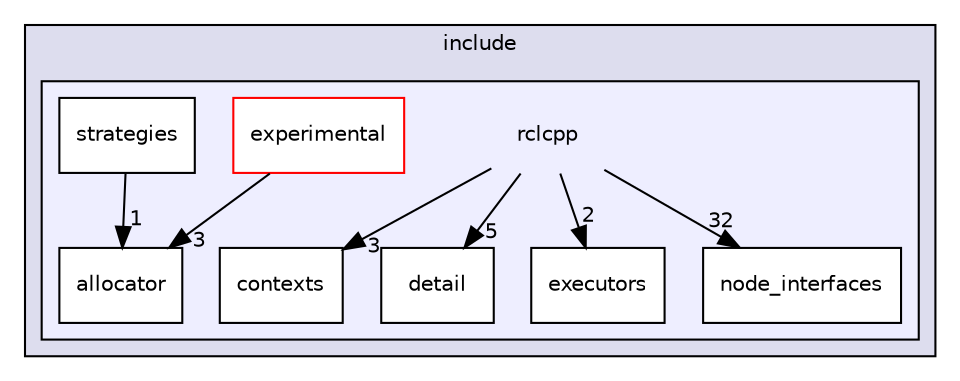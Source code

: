 digraph "include/rclcpp" {
  compound=true
  node [ fontsize="10", fontname="Helvetica"];
  edge [ labelfontsize="10", labelfontname="Helvetica"];
  subgraph clusterdir_d44c64559bbebec7f509842c48db8b23 {
    graph [ bgcolor="#ddddee", pencolor="black", label="include" fontname="Helvetica", fontsize="10", URL="dir_d44c64559bbebec7f509842c48db8b23.html"]
  subgraph clusterdir_01cab12f5a6af7cf2b1939f91562c565 {
    graph [ bgcolor="#eeeeff", pencolor="black", label="" URL="dir_01cab12f5a6af7cf2b1939f91562c565.html"];
    dir_01cab12f5a6af7cf2b1939f91562c565 [shape=plaintext label="rclcpp"];
    dir_d1b78a3017cb27e7e0198d55b8a06bb4 [shape=box label="allocator" color="black" fillcolor="white" style="filled" URL="dir_d1b78a3017cb27e7e0198d55b8a06bb4.html"];
    dir_85e1fe49bda2c1099ca6fff8a61f6e23 [shape=box label="contexts" color="black" fillcolor="white" style="filled" URL="dir_85e1fe49bda2c1099ca6fff8a61f6e23.html"];
    dir_f7d667971b59739e47703bcbaf5923b6 [shape=box label="detail" color="black" fillcolor="white" style="filled" URL="dir_f7d667971b59739e47703bcbaf5923b6.html"];
    dir_3af9bb4e0c9b4d38b84cf56c0e7caac9 [shape=box label="executors" color="black" fillcolor="white" style="filled" URL="dir_3af9bb4e0c9b4d38b84cf56c0e7caac9.html"];
    dir_fc41ba6da3deec988a444ab03750e972 [shape=box label="experimental" color="red" fillcolor="white" style="filled" URL="dir_fc41ba6da3deec988a444ab03750e972.html"];
    dir_34a11c73388a2f9bc8c1ca261a6a4738 [shape=box label="node_interfaces" color="black" fillcolor="white" style="filled" URL="dir_34a11c73388a2f9bc8c1ca261a6a4738.html"];
    dir_341f139e131be66cd8f91265d642134c [shape=box label="strategies" color="black" fillcolor="white" style="filled" URL="dir_341f139e131be66cd8f91265d642134c.html"];
  }
  }
  dir_01cab12f5a6af7cf2b1939f91562c565->dir_34a11c73388a2f9bc8c1ca261a6a4738 [headlabel="32", labeldistance=1.5 headhref="dir_000001_000008.html"];
  dir_01cab12f5a6af7cf2b1939f91562c565->dir_85e1fe49bda2c1099ca6fff8a61f6e23 [headlabel="3", labeldistance=1.5 headhref="dir_000001_000003.html"];
  dir_01cab12f5a6af7cf2b1939f91562c565->dir_3af9bb4e0c9b4d38b84cf56c0e7caac9 [headlabel="2", labeldistance=1.5 headhref="dir_000001_000005.html"];
  dir_01cab12f5a6af7cf2b1939f91562c565->dir_f7d667971b59739e47703bcbaf5923b6 [headlabel="5", labeldistance=1.5 headhref="dir_000001_000004.html"];
  dir_341f139e131be66cd8f91265d642134c->dir_d1b78a3017cb27e7e0198d55b8a06bb4 [headlabel="1", labeldistance=1.5 headhref="dir_000009_000002.html"];
  dir_fc41ba6da3deec988a444ab03750e972->dir_d1b78a3017cb27e7e0198d55b8a06bb4 [headlabel="3", labeldistance=1.5 headhref="dir_000006_000002.html"];
}
